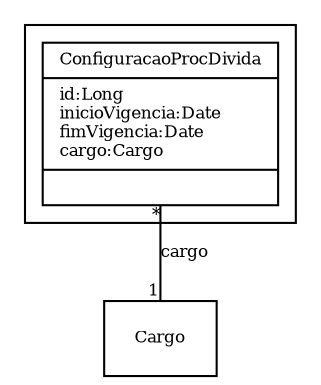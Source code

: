 digraph G{
fontname = "Times-Roman"
fontsize = 8

node [
        fontname = "Times-Roman"
        fontsize = 8
        shape = "record"
]

edge [
        fontname = "Times-Roman"
        fontsize = 8
]

subgraph clusterCONFIGURACAO_DE_PROCURADORES_DA_DIVIDA_PUBLICA
{
ConfiguracaoProcDivida [label = "{ConfiguracaoProcDivida|id:Long\linicioVigencia:Date\lfimVigencia:Date\lcargo:Cargo\l|\l}"]
}
edge [arrowhead = "none" headlabel = "1" taillabel = "*"] ConfiguracaoProcDivida -> Cargo [label = "cargo"]
}
